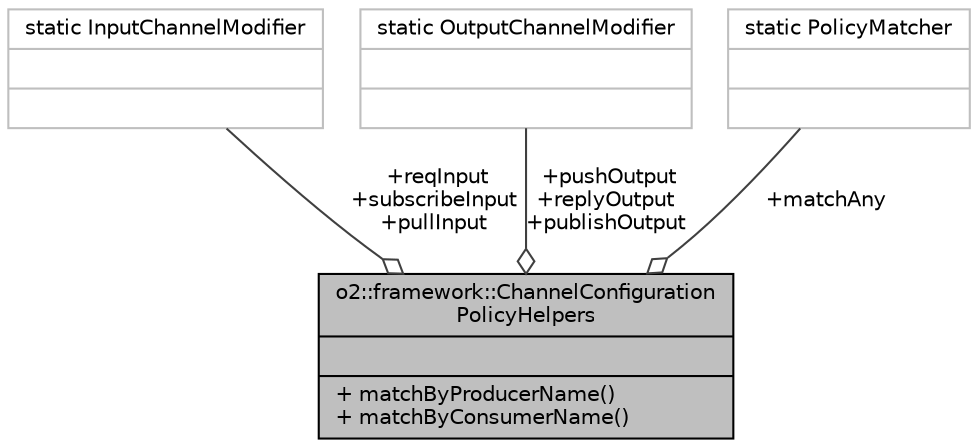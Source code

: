 digraph "o2::framework::ChannelConfigurationPolicyHelpers"
{
 // INTERACTIVE_SVG=YES
  bgcolor="transparent";
  edge [fontname="Helvetica",fontsize="10",labelfontname="Helvetica",labelfontsize="10"];
  node [fontname="Helvetica",fontsize="10",shape=record];
  Node1 [label="{o2::framework::ChannelConfiguration\lPolicyHelpers\n||+ matchByProducerName()\l+ matchByConsumerName()\l}",height=0.2,width=0.4,color="black", fillcolor="grey75", style="filled", fontcolor="black"];
  Node2 -> Node1 [color="grey25",fontsize="10",style="solid",label=" +reqInput\n+subscribeInput\n+pullInput" ,arrowhead="odiamond",fontname="Helvetica"];
  Node2 [label="{static InputChannelModifier\n||}",height=0.2,width=0.4,color="grey75"];
  Node3 -> Node1 [color="grey25",fontsize="10",style="solid",label=" +pushOutput\n+replyOutput\n+publishOutput" ,arrowhead="odiamond",fontname="Helvetica"];
  Node3 [label="{static OutputChannelModifier\n||}",height=0.2,width=0.4,color="grey75"];
  Node4 -> Node1 [color="grey25",fontsize="10",style="solid",label=" +matchAny" ,arrowhead="odiamond",fontname="Helvetica"];
  Node4 [label="{static PolicyMatcher\n||}",height=0.2,width=0.4,color="grey75"];
}
